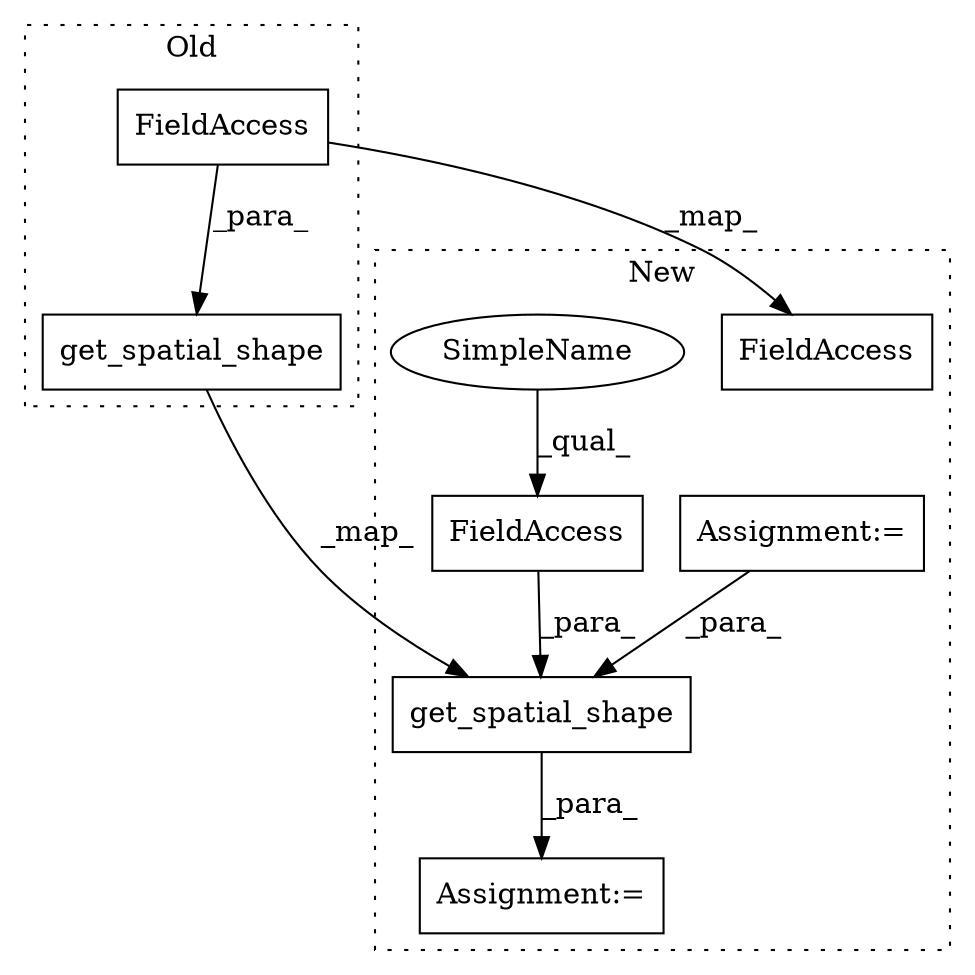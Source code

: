 digraph G {
subgraph cluster0 {
1 [label="get_spatial_shape" a="32" s="4042,4085" l="18,1" shape="box"];
6 [label="FieldAccess" a="22" s="4068" l="17" shape="box"];
label = "Old";
style="dotted";
}
subgraph cluster1 {
2 [label="get_spatial_shape" a="32" s="4052,4095" l="18,1" shape="box"];
3 [label="Assignment:=" a="7" s="4051" l="1" shape="box"];
4 [label="FieldAccess" a="22" s="4078" l="17" shape="box"];
5 [label="FieldAccess" a="22" s="4150" l="17" shape="box"];
7 [label="Assignment:=" a="7" s="2918" l="1" shape="box"];
8 [label="SimpleName" a="42" s="4078" l="4" shape="ellipse"];
label = "New";
style="dotted";
}
1 -> 2 [label="_map_"];
2 -> 3 [label="_para_"];
4 -> 2 [label="_para_"];
6 -> 1 [label="_para_"];
6 -> 5 [label="_map_"];
7 -> 2 [label="_para_"];
8 -> 4 [label="_qual_"];
}